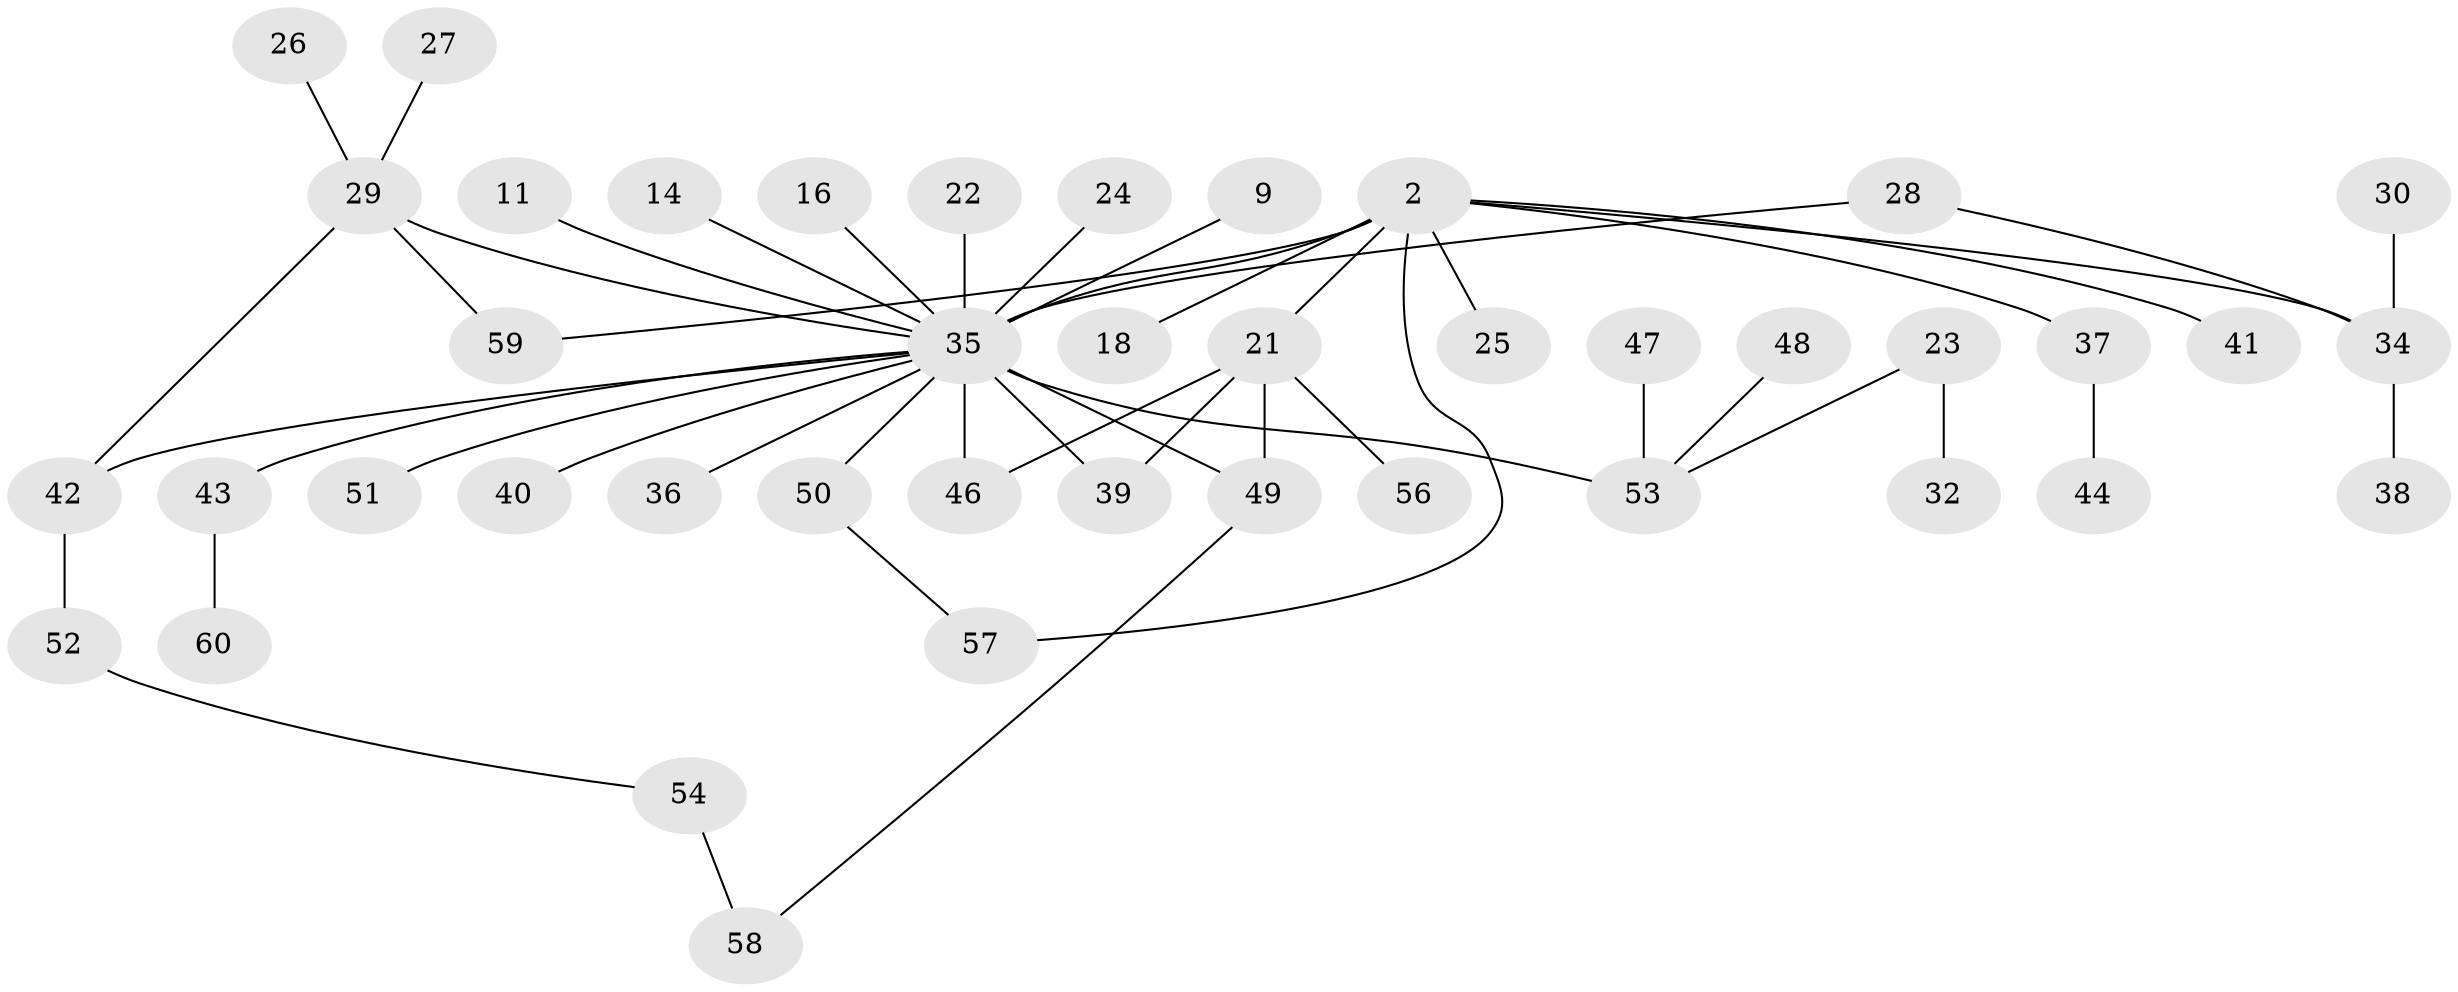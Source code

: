 // original degree distribution, {9: 0.016666666666666666, 4: 0.03333333333333333, 14: 0.016666666666666666, 2: 0.3, 5: 0.03333333333333333, 11: 0.016666666666666666, 3: 0.15, 1: 0.4166666666666667, 6: 0.016666666666666666}
// Generated by graph-tools (version 1.1) at 2025/50/03/04/25 21:50:05]
// undirected, 42 vertices, 49 edges
graph export_dot {
graph [start="1"]
  node [color=gray90,style=filled];
  2 [super="+1"];
  9;
  11;
  14;
  16;
  18;
  21 [super="+15"];
  22;
  23;
  24;
  25;
  26;
  27;
  28;
  29 [super="+8+17"];
  30;
  32;
  34 [super="+5+10"];
  35 [super="+6+3"];
  36;
  37;
  38;
  39;
  40 [super="+12"];
  41;
  42 [super="+33+19"];
  43 [super="+13"];
  44;
  46;
  47;
  48;
  49 [super="+31+45"];
  50;
  51;
  52;
  53 [super="+20"];
  54;
  56;
  57;
  58;
  59 [super="+55"];
  60;
  2 -- 18;
  2 -- 37;
  2 -- 41;
  2 -- 21 [weight=2];
  2 -- 25;
  2 -- 57;
  2 -- 34;
  2 -- 35 [weight=2];
  2 -- 59;
  9 -- 35;
  11 -- 35;
  14 -- 35;
  16 -- 35;
  21 -- 39;
  21 -- 56;
  21 -- 46;
  21 -- 49;
  22 -- 35;
  23 -- 32;
  23 -- 53;
  24 -- 35;
  26 -- 29;
  27 -- 29;
  28 -- 34;
  28 -- 35;
  29 -- 35 [weight=2];
  29 -- 59;
  29 -- 42;
  30 -- 34;
  34 -- 38;
  35 -- 36;
  35 -- 53 [weight=3];
  35 -- 39;
  35 -- 42;
  35 -- 46;
  35 -- 49 [weight=2];
  35 -- 50;
  35 -- 51;
  35 -- 43;
  35 -- 40;
  37 -- 44;
  42 -- 52;
  43 -- 60;
  47 -- 53;
  48 -- 53;
  49 -- 58;
  50 -- 57;
  52 -- 54;
  54 -- 58;
}
